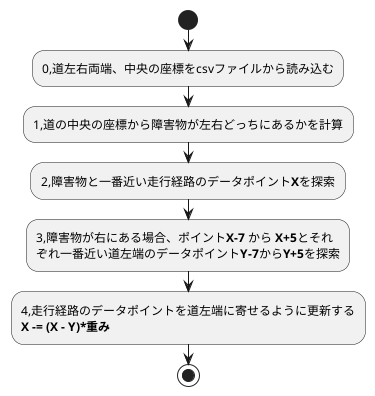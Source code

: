 @startuml

start
:0,道左右両端、中央の座標をcsvファイルから読み込む;
:1,道の中央の座標から障害物が左右どっちにあるかを計算;
:2,障害物と一番近い走行経路のデータポイント**X**を探索;
:3,障害物が右にある場合、ポイント**X-7** から **X+5**とそれ
ぞれ一番近い道左端のデータポイント**Y-7**から**Y+5**を探索;
:4,走行経路のデータポイントを道左端に寄せるように更新する
**X -= (X - Y)*重み**;
stop


@enduml